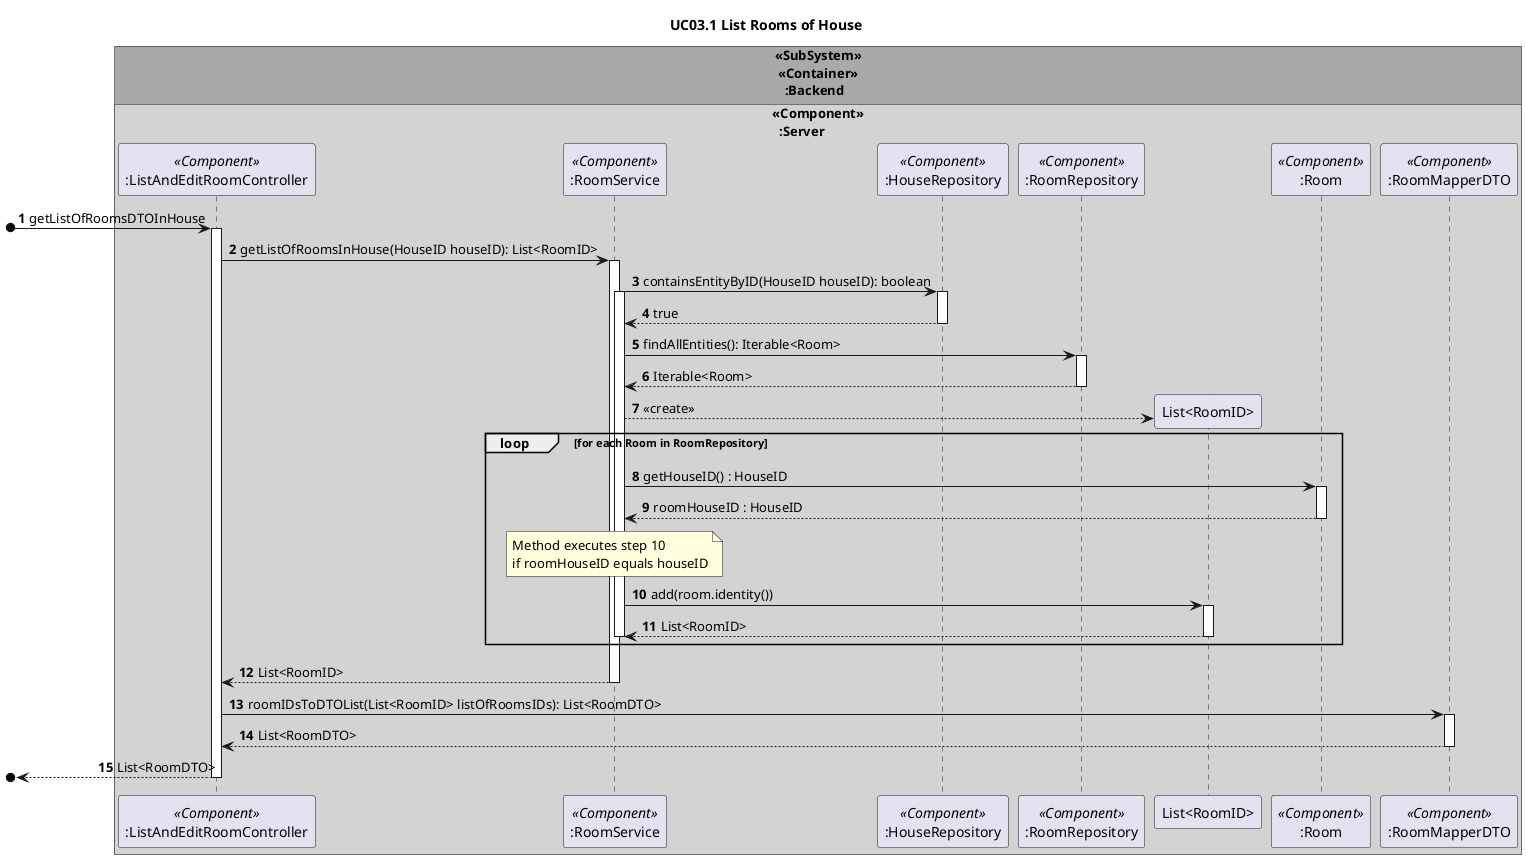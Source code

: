 @startuml

autonumber
title UC03.1 List Rooms of House

!pragma teoz true
box "<<SubSystem>>\n <<Container>>\n   :Backend" #DarkGrey
box "<<Component>>\n  :Server" #LightGrey

participant ":ListAndEditRoomController" as controller <<Component>>
participant ":RoomService" as service <<Component>>
participant ":HouseRepository" as houseRepo <<Component>>
participant ":RoomRepository" as roomRepo <<Component>>
participant "List<RoomID>" as list
participant ":Room" as room <<Component>>
participant ":RoomMapperDTO" as mapper <<Component>>

[o-> controller: getListOfRoomsDTOInHouse
activate controller
controller -> service: getListOfRoomsInHouse(HouseID houseID): List<RoomID>
activate service
service -> houseRepo: containsEntityByID(HouseID houseID): boolean
activate service
activate houseRepo
houseRepo --> service: true
deactivate houseRepo
service -> roomRepo: findAllEntities(): Iterable<Room>
activate roomRepo
roomRepo --> service: Iterable<Room>
deactivate roomRepo
service --> list**: <<create>>

loop for each Room in RoomRepository
service -> room: getHouseID() : HouseID
activate room
room --> service: roomHouseID : HouseID
deactivate room

note over service: Method executes step 10 \nif roomHouseID equals houseID
service -> list: add(room.identity())
activate list
list --> service: List<RoomID>
deactivate list
deactivate service
end

service --> controller : List<RoomID>
deactivate service


controller -> mapper: roomIDsToDTOList(List<RoomID> listOfRoomsIDs): List<RoomDTO>
activate mapper
mapper --> controller: List<RoomDTO>
deactivate mapper
[o<-- controller: List<RoomDTO>
deactivate controller

@enduml